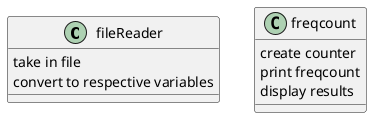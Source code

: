@startuml
class fileReader
{
take in file
convert to respective variables

}
class freqcount{
create counter
print freqcount
display results
}


@enduml